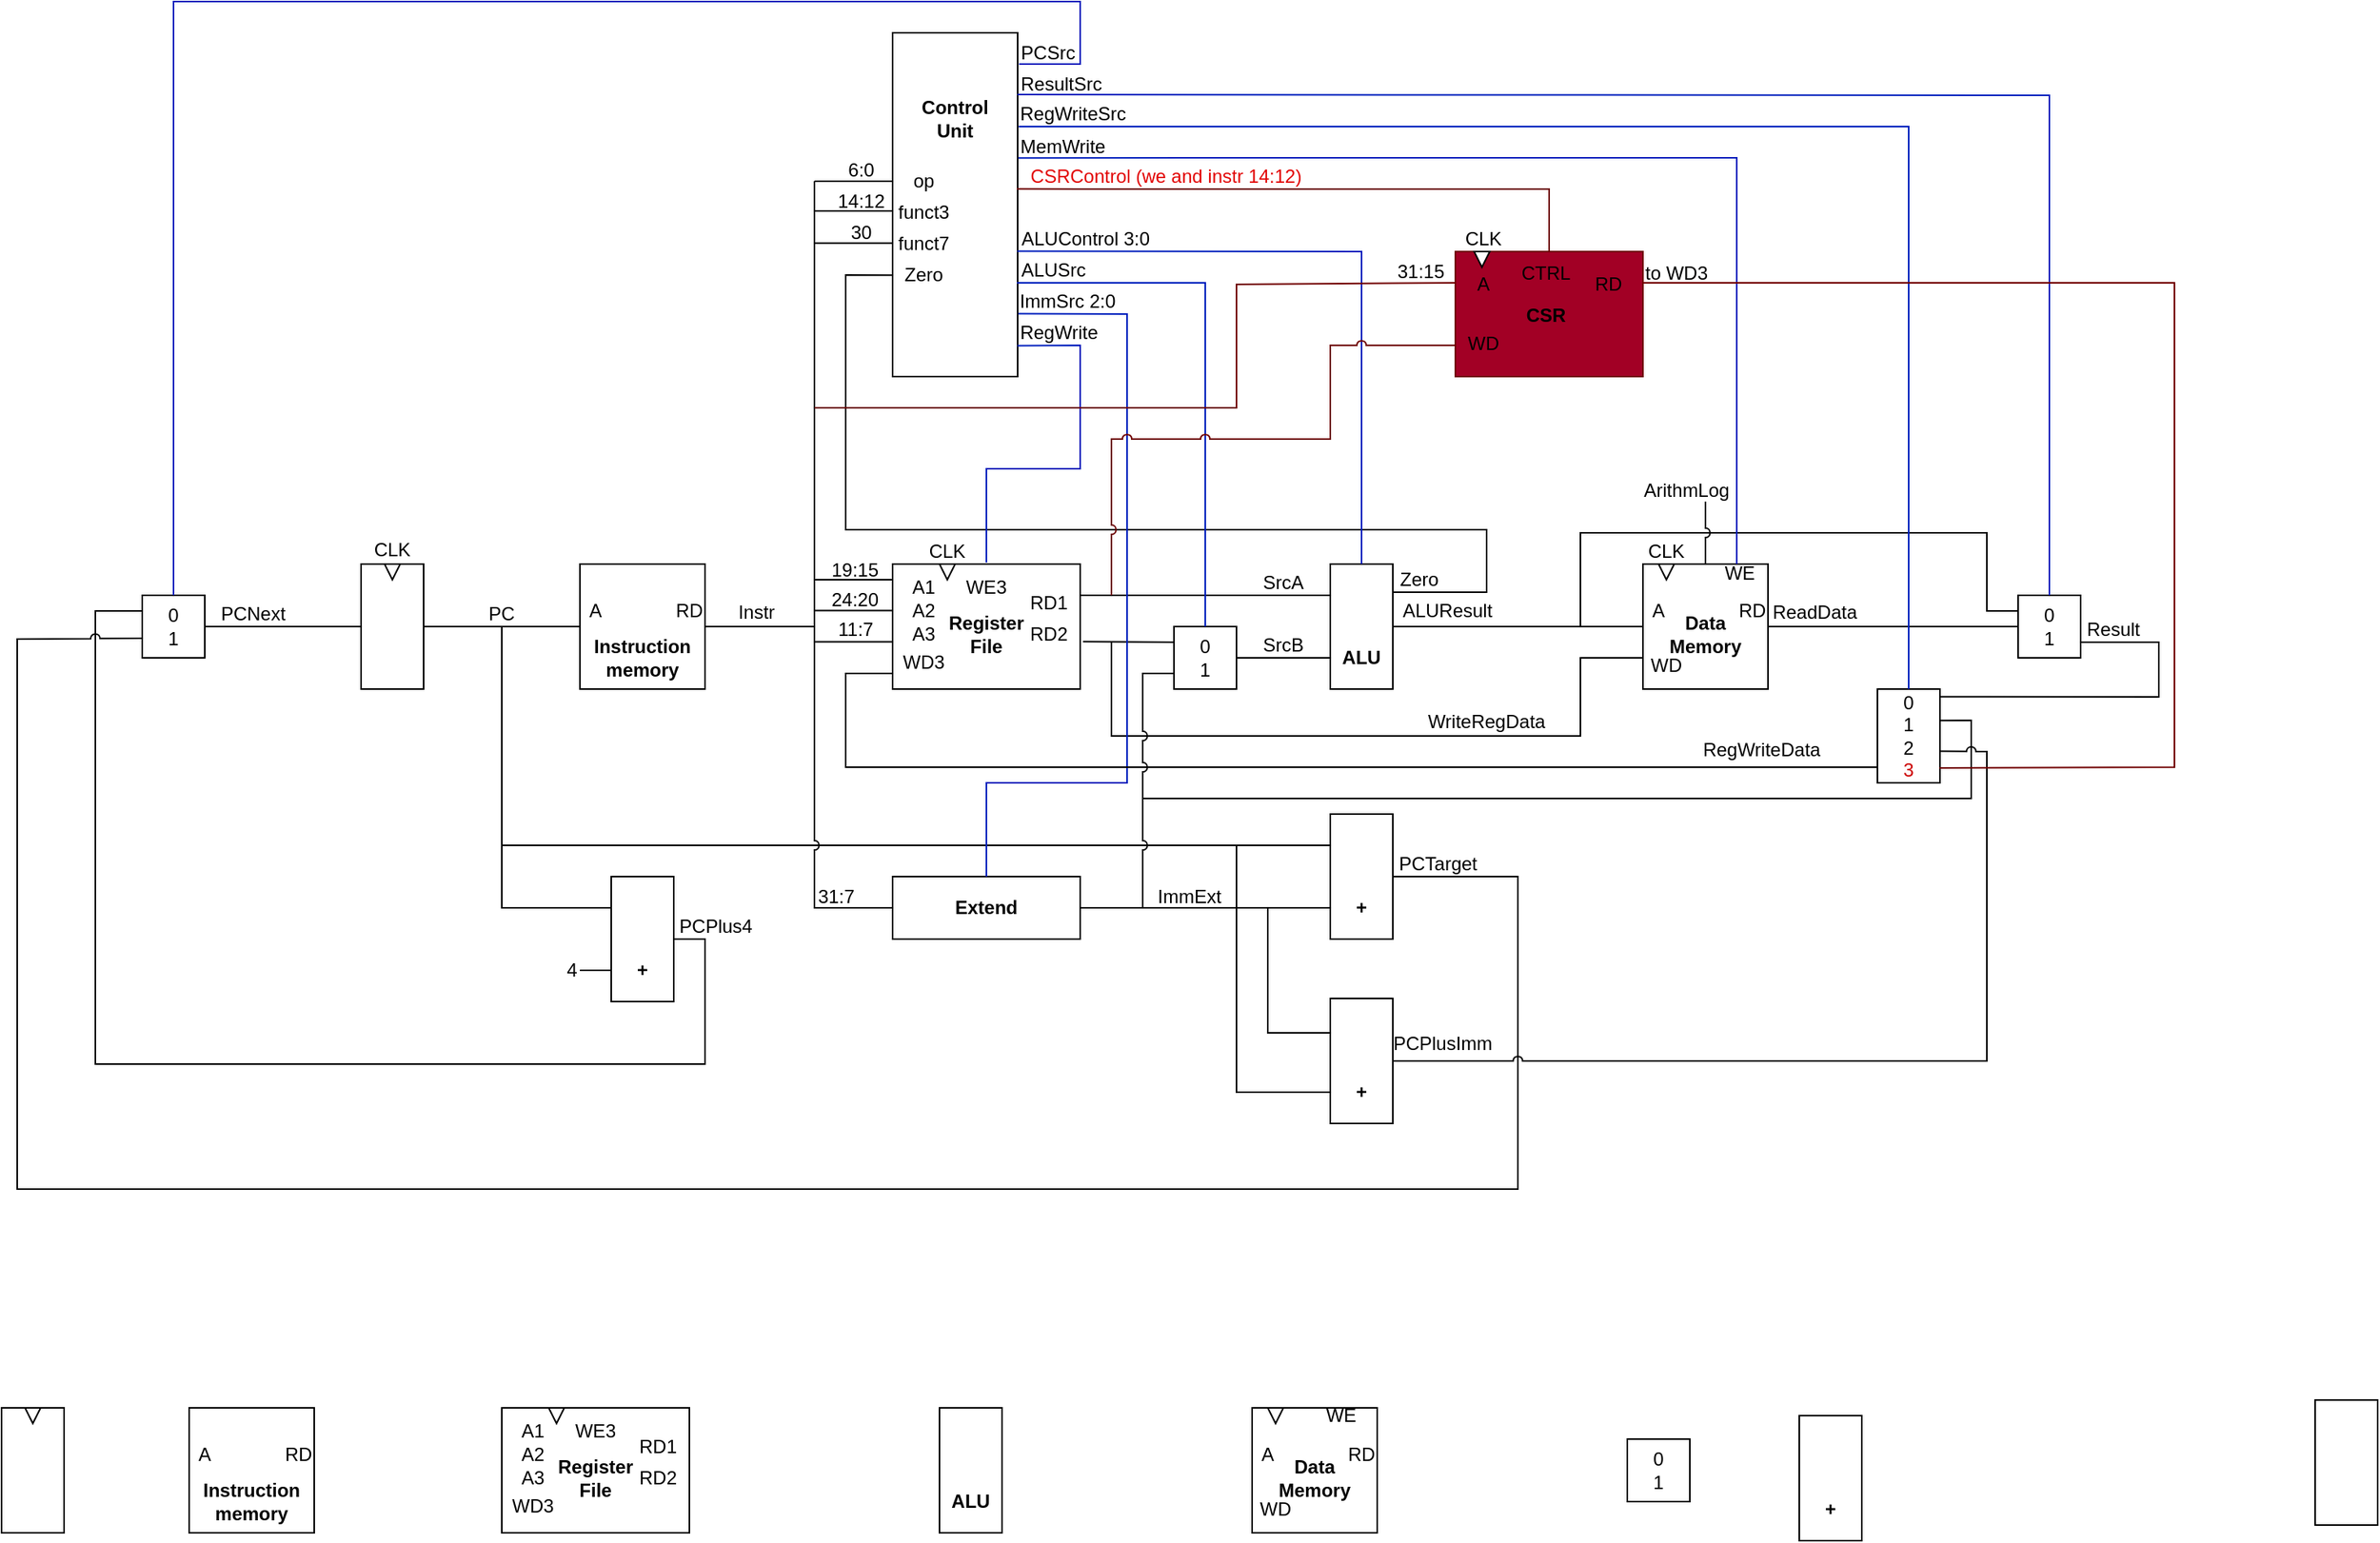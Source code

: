 <mxfile version="24.7.8">
  <diagram name="Seite-1" id="B3wQDSn_Ggxe3-jawK9m">
    <mxGraphModel dx="1738" dy="702" grid="1" gridSize="5" guides="1" tooltips="1" connect="1" arrows="1" fold="1" page="1" pageScale="1" pageWidth="827" pageHeight="1169" math="0" shadow="0">
      <root>
        <mxCell id="0" />
        <mxCell id="1" parent="0" />
        <mxCell id="v6nRL9ZyeJhq903niSc_-1" value="" style="rounded=0;whiteSpace=wrap;html=1;" parent="1" vertex="1">
          <mxGeometry x="70" y="1380" width="80" height="80" as="geometry" />
        </mxCell>
        <mxCell id="v6nRL9ZyeJhq903niSc_-2" value="&lt;b&gt;Instruction&lt;/b&gt;&lt;div&gt;&lt;b&gt;memory&lt;/b&gt;&lt;/div&gt;" style="text;html=1;align=center;verticalAlign=middle;whiteSpace=wrap;rounded=0;" parent="1" vertex="1">
          <mxGeometry x="80" y="1425" width="60" height="30" as="geometry" />
        </mxCell>
        <mxCell id="v6nRL9ZyeJhq903niSc_-3" value="A" style="text;html=1;align=center;verticalAlign=middle;whiteSpace=wrap;rounded=0;" parent="1" vertex="1">
          <mxGeometry x="50" y="1395" width="60" height="30" as="geometry" />
        </mxCell>
        <mxCell id="v6nRL9ZyeJhq903niSc_-4" value="RD" style="text;html=1;align=center;verticalAlign=middle;whiteSpace=wrap;rounded=0;" parent="1" vertex="1">
          <mxGeometry x="110" y="1395" width="60" height="30" as="geometry" />
        </mxCell>
        <mxCell id="v6nRL9ZyeJhq903niSc_-5" value="" style="rounded=0;whiteSpace=wrap;html=1;" parent="1" vertex="1">
          <mxGeometry x="270" y="1380" width="120" height="80" as="geometry" />
        </mxCell>
        <mxCell id="v6nRL9ZyeJhq903niSc_-6" value="&lt;b&gt;Register File&lt;/b&gt;" style="text;html=1;align=center;verticalAlign=middle;whiteSpace=wrap;rounded=0;" parent="1" vertex="1">
          <mxGeometry x="300" y="1410" width="60" height="30" as="geometry" />
        </mxCell>
        <mxCell id="v6nRL9ZyeJhq903niSc_-7" value="A1" style="text;html=1;align=center;verticalAlign=middle;whiteSpace=wrap;rounded=0;" parent="1" vertex="1">
          <mxGeometry x="260" y="1380" width="60" height="30" as="geometry" />
        </mxCell>
        <mxCell id="v6nRL9ZyeJhq903niSc_-8" value="A2" style="text;html=1;align=center;verticalAlign=middle;whiteSpace=wrap;rounded=0;" parent="1" vertex="1">
          <mxGeometry x="260" y="1395" width="60" height="30" as="geometry" />
        </mxCell>
        <mxCell id="v6nRL9ZyeJhq903niSc_-9" value="A3" style="text;html=1;align=center;verticalAlign=middle;whiteSpace=wrap;rounded=0;" parent="1" vertex="1">
          <mxGeometry x="260" y="1410" width="60" height="30" as="geometry" />
        </mxCell>
        <mxCell id="v6nRL9ZyeJhq903niSc_-10" value="WD3" style="text;html=1;align=center;verticalAlign=middle;whiteSpace=wrap;rounded=0;" parent="1" vertex="1">
          <mxGeometry x="260" y="1430" width="60" height="25" as="geometry" />
        </mxCell>
        <mxCell id="v6nRL9ZyeJhq903niSc_-11" value="RD1" style="text;html=1;align=center;verticalAlign=middle;whiteSpace=wrap;rounded=0;" parent="1" vertex="1">
          <mxGeometry x="340" y="1390" width="60" height="30" as="geometry" />
        </mxCell>
        <mxCell id="v6nRL9ZyeJhq903niSc_-12" value="RD2" style="text;html=1;align=center;verticalAlign=middle;whiteSpace=wrap;rounded=0;" parent="1" vertex="1">
          <mxGeometry x="340" y="1410" width="60" height="30" as="geometry" />
        </mxCell>
        <mxCell id="v6nRL9ZyeJhq903niSc_-13" value="WE3" style="text;html=1;align=center;verticalAlign=middle;whiteSpace=wrap;rounded=0;" parent="1" vertex="1">
          <mxGeometry x="300" y="1380" width="60" height="30" as="geometry" />
        </mxCell>
        <mxCell id="v6nRL9ZyeJhq903niSc_-14" value="" style="triangle;whiteSpace=wrap;html=1;rotation=90;" parent="1" vertex="1">
          <mxGeometry x="300" y="1380" width="10" height="10" as="geometry" />
        </mxCell>
        <mxCell id="v6nRL9ZyeJhq903niSc_-18" value="" style="rounded=0;whiteSpace=wrap;html=1;" parent="1" vertex="1">
          <mxGeometry x="550" y="1380" width="40" height="80" as="geometry" />
        </mxCell>
        <mxCell id="v6nRL9ZyeJhq903niSc_-19" value="&lt;b&gt;ALU&lt;/b&gt;" style="text;html=1;align=center;verticalAlign=middle;whiteSpace=wrap;rounded=0;" parent="1" vertex="1">
          <mxGeometry x="540" y="1425" width="60" height="30" as="geometry" />
        </mxCell>
        <mxCell id="v6nRL9ZyeJhq903niSc_-21" value="" style="rounded=0;whiteSpace=wrap;html=1;" parent="1" vertex="1">
          <mxGeometry x="750" y="1380" width="80" height="80" as="geometry" />
        </mxCell>
        <mxCell id="v6nRL9ZyeJhq903niSc_-22" value="&lt;b&gt;Data&lt;/b&gt;&lt;div&gt;&lt;b&gt;Memory&lt;/b&gt;&lt;/div&gt;" style="text;html=1;align=center;verticalAlign=middle;whiteSpace=wrap;rounded=0;" parent="1" vertex="1">
          <mxGeometry x="760" y="1410" width="60" height="30" as="geometry" />
        </mxCell>
        <mxCell id="v6nRL9ZyeJhq903niSc_-23" value="A" style="text;html=1;align=center;verticalAlign=middle;whiteSpace=wrap;rounded=0;" parent="1" vertex="1">
          <mxGeometry x="730" y="1395" width="60" height="30" as="geometry" />
        </mxCell>
        <mxCell id="v6nRL9ZyeJhq903niSc_-24" value="RD" style="text;html=1;align=center;verticalAlign=middle;whiteSpace=wrap;rounded=0;" parent="1" vertex="1">
          <mxGeometry x="790" y="1395" width="60" height="30" as="geometry" />
        </mxCell>
        <mxCell id="v6nRL9ZyeJhq903niSc_-25" value="WE" style="text;html=1;align=center;verticalAlign=middle;whiteSpace=wrap;rounded=0;" parent="1" vertex="1">
          <mxGeometry x="777" y="1370" width="60" height="30" as="geometry" />
        </mxCell>
        <mxCell id="v6nRL9ZyeJhq903niSc_-27" value="" style="triangle;whiteSpace=wrap;html=1;rotation=90;" parent="1" vertex="1">
          <mxGeometry x="760" y="1380" width="10" height="10" as="geometry" />
        </mxCell>
        <mxCell id="v6nRL9ZyeJhq903niSc_-28" value="WD" style="text;html=1;align=center;verticalAlign=middle;whiteSpace=wrap;rounded=0;" parent="1" vertex="1">
          <mxGeometry x="735" y="1430" width="60" height="30" as="geometry" />
        </mxCell>
        <mxCell id="v6nRL9ZyeJhq903niSc_-29" value="" style="rounded=0;whiteSpace=wrap;html=1;" parent="1" vertex="1">
          <mxGeometry x="990" y="1400" width="40" height="40" as="geometry" />
        </mxCell>
        <mxCell id="v6nRL9ZyeJhq903niSc_-30" value="0&lt;div&gt;1&lt;/div&gt;" style="text;html=1;align=center;verticalAlign=middle;whiteSpace=wrap;rounded=0;" parent="1" vertex="1">
          <mxGeometry x="980" y="1405" width="60" height="30" as="geometry" />
        </mxCell>
        <mxCell id="v6nRL9ZyeJhq903niSc_-47" value="" style="rounded=0;whiteSpace=wrap;html=1;" parent="1" vertex="1">
          <mxGeometry x="1430" y="1375" width="40" height="80" as="geometry" />
        </mxCell>
        <mxCell id="v6nRL9ZyeJhq903niSc_-49" value="" style="rounded=0;whiteSpace=wrap;html=1;" parent="1" vertex="1">
          <mxGeometry x="320" y="840" width="80" height="80" as="geometry" />
        </mxCell>
        <mxCell id="v6nRL9ZyeJhq903niSc_-50" value="&lt;b&gt;Instruction&lt;/b&gt;&lt;div&gt;&lt;b&gt;memory&lt;/b&gt;&lt;/div&gt;" style="text;html=1;align=center;verticalAlign=middle;whiteSpace=wrap;rounded=0;" parent="1" vertex="1">
          <mxGeometry x="330" y="885" width="60" height="30" as="geometry" />
        </mxCell>
        <mxCell id="v6nRL9ZyeJhq903niSc_-51" value="A" style="text;html=1;align=center;verticalAlign=middle;whiteSpace=wrap;rounded=0;" parent="1" vertex="1">
          <mxGeometry x="300" y="855" width="60" height="30" as="geometry" />
        </mxCell>
        <mxCell id="v6nRL9ZyeJhq903niSc_-52" value="RD" style="text;html=1;align=center;verticalAlign=middle;whiteSpace=wrap;rounded=0;" parent="1" vertex="1">
          <mxGeometry x="360" y="855" width="60" height="30" as="geometry" />
        </mxCell>
        <mxCell id="v6nRL9ZyeJhq903niSc_-53" value="" style="rounded=0;whiteSpace=wrap;html=1;" parent="1" vertex="1">
          <mxGeometry x="520" y="840" width="120" height="80" as="geometry" />
        </mxCell>
        <mxCell id="v6nRL9ZyeJhq903niSc_-54" value="&lt;b&gt;Register File&lt;/b&gt;" style="text;html=1;align=center;verticalAlign=middle;whiteSpace=wrap;rounded=0;" parent="1" vertex="1">
          <mxGeometry x="550" y="870" width="60" height="30" as="geometry" />
        </mxCell>
        <mxCell id="v6nRL9ZyeJhq903niSc_-55" value="A1" style="text;html=1;align=center;verticalAlign=middle;whiteSpace=wrap;rounded=0;" parent="1" vertex="1">
          <mxGeometry x="510" y="840" width="60" height="30" as="geometry" />
        </mxCell>
        <mxCell id="v6nRL9ZyeJhq903niSc_-56" value="A2" style="text;html=1;align=center;verticalAlign=middle;whiteSpace=wrap;rounded=0;" parent="1" vertex="1">
          <mxGeometry x="510" y="855" width="60" height="30" as="geometry" />
        </mxCell>
        <mxCell id="v6nRL9ZyeJhq903niSc_-57" value="A3" style="text;html=1;align=center;verticalAlign=middle;whiteSpace=wrap;rounded=0;" parent="1" vertex="1">
          <mxGeometry x="510" y="870" width="60" height="30" as="geometry" />
        </mxCell>
        <mxCell id="v6nRL9ZyeJhq903niSc_-58" value="WD3" style="text;html=1;align=center;verticalAlign=middle;whiteSpace=wrap;rounded=0;" parent="1" vertex="1">
          <mxGeometry x="510" y="890" width="60" height="25" as="geometry" />
        </mxCell>
        <mxCell id="v6nRL9ZyeJhq903niSc_-59" value="RD1" style="text;html=1;align=center;verticalAlign=middle;whiteSpace=wrap;rounded=0;" parent="1" vertex="1">
          <mxGeometry x="590" y="850" width="60" height="30" as="geometry" />
        </mxCell>
        <mxCell id="v6nRL9ZyeJhq903niSc_-60" value="RD2" style="text;html=1;align=center;verticalAlign=middle;whiteSpace=wrap;rounded=0;" parent="1" vertex="1">
          <mxGeometry x="590" y="870" width="60" height="30" as="geometry" />
        </mxCell>
        <mxCell id="v6nRL9ZyeJhq903niSc_-61" value="WE3" style="text;html=1;align=center;verticalAlign=middle;whiteSpace=wrap;rounded=0;" parent="1" vertex="1">
          <mxGeometry x="550" y="840" width="60" height="30" as="geometry" />
        </mxCell>
        <mxCell id="v6nRL9ZyeJhq903niSc_-62" value="" style="triangle;whiteSpace=wrap;html=1;rotation=90;" parent="1" vertex="1">
          <mxGeometry x="550" y="840" width="10" height="10" as="geometry" />
        </mxCell>
        <mxCell id="v6nRL9ZyeJhq903niSc_-63" value="" style="rounded=0;whiteSpace=wrap;html=1;" parent="1" vertex="1">
          <mxGeometry x="800" y="840" width="40" height="80" as="geometry" />
        </mxCell>
        <mxCell id="v6nRL9ZyeJhq903niSc_-64" value="&lt;b&gt;ALU&lt;/b&gt;" style="text;html=1;align=center;verticalAlign=middle;whiteSpace=wrap;rounded=0;" parent="1" vertex="1">
          <mxGeometry x="790" y="885" width="60" height="30" as="geometry" />
        </mxCell>
        <mxCell id="v6nRL9ZyeJhq903niSc_-65" value="" style="rounded=0;whiteSpace=wrap;html=1;" parent="1" vertex="1">
          <mxGeometry x="1000" y="840" width="80" height="80" as="geometry" />
        </mxCell>
        <mxCell id="v6nRL9ZyeJhq903niSc_-66" value="&lt;b&gt;Data&lt;/b&gt;&lt;div&gt;&lt;b&gt;Memory&lt;/b&gt;&lt;/div&gt;" style="text;html=1;align=center;verticalAlign=middle;whiteSpace=wrap;rounded=0;" parent="1" vertex="1">
          <mxGeometry x="1010" y="870" width="60" height="30" as="geometry" />
        </mxCell>
        <mxCell id="v6nRL9ZyeJhq903niSc_-67" value="A" style="text;html=1;align=center;verticalAlign=middle;whiteSpace=wrap;rounded=0;" parent="1" vertex="1">
          <mxGeometry x="980" y="855" width="60" height="30" as="geometry" />
        </mxCell>
        <mxCell id="v6nRL9ZyeJhq903niSc_-68" value="RD" style="text;html=1;align=center;verticalAlign=middle;whiteSpace=wrap;rounded=0;" parent="1" vertex="1">
          <mxGeometry x="1040" y="855" width="60" height="30" as="geometry" />
        </mxCell>
        <mxCell id="v6nRL9ZyeJhq903niSc_-69" value="WE" style="text;html=1;align=center;verticalAlign=middle;whiteSpace=wrap;rounded=0;" parent="1" vertex="1">
          <mxGeometry x="1051" y="840" width="22" height="12" as="geometry" />
        </mxCell>
        <mxCell id="v6nRL9ZyeJhq903niSc_-70" value="" style="triangle;whiteSpace=wrap;html=1;rotation=90;" parent="1" vertex="1">
          <mxGeometry x="1010" y="840" width="10" height="10" as="geometry" />
        </mxCell>
        <mxCell id="v6nRL9ZyeJhq903niSc_-71" value="WD" style="text;html=1;align=center;verticalAlign=middle;whiteSpace=wrap;rounded=0;" parent="1" vertex="1">
          <mxGeometry x="985" y="890" width="60" height="30" as="geometry" />
        </mxCell>
        <mxCell id="v6nRL9ZyeJhq903niSc_-72" value="" style="rounded=0;whiteSpace=wrap;html=1;" parent="1" vertex="1">
          <mxGeometry x="1240" y="860" width="40" height="40" as="geometry" />
        </mxCell>
        <mxCell id="v6nRL9ZyeJhq903niSc_-73" value="0&lt;div&gt;1&lt;/div&gt;" style="text;html=1;align=center;verticalAlign=middle;whiteSpace=wrap;rounded=0;" parent="1" vertex="1">
          <mxGeometry x="1230" y="865" width="60" height="30" as="geometry" />
        </mxCell>
        <mxCell id="v6nRL9ZyeJhq903niSc_-74" value="" style="rounded=0;whiteSpace=wrap;html=1;" parent="1" vertex="1">
          <mxGeometry x="800" y="1000" width="40" height="80" as="geometry" />
        </mxCell>
        <mxCell id="v6nRL9ZyeJhq903niSc_-75" value="&lt;b&gt;+&lt;/b&gt;" style="text;html=1;align=center;verticalAlign=middle;whiteSpace=wrap;rounded=0;" parent="1" vertex="1">
          <mxGeometry x="790" y="1045" width="60" height="30" as="geometry" />
        </mxCell>
        <mxCell id="v6nRL9ZyeJhq903niSc_-76" value="" style="rounded=0;whiteSpace=wrap;html=1;" parent="1" vertex="1">
          <mxGeometry x="520" y="1040" width="120" height="40" as="geometry" />
        </mxCell>
        <mxCell id="v6nRL9ZyeJhq903niSc_-77" value="&lt;b&gt;Extend&lt;/b&gt;" style="text;html=1;align=center;verticalAlign=middle;whiteSpace=wrap;rounded=0;" parent="1" vertex="1">
          <mxGeometry x="550" y="1045" width="60" height="30" as="geometry" />
        </mxCell>
        <mxCell id="v6nRL9ZyeJhq903niSc_-78" value="" style="rounded=0;whiteSpace=wrap;html=1;" parent="1" vertex="1">
          <mxGeometry x="340" y="1040" width="40" height="80" as="geometry" />
        </mxCell>
        <mxCell id="v6nRL9ZyeJhq903niSc_-79" value="&lt;b&gt;+&lt;/b&gt;" style="text;html=1;align=center;verticalAlign=middle;whiteSpace=wrap;rounded=0;" parent="1" vertex="1">
          <mxGeometry x="330" y="1085" width="60" height="30" as="geometry" />
        </mxCell>
        <mxCell id="v6nRL9ZyeJhq903niSc_-80" value="" style="rounded=0;whiteSpace=wrap;html=1;" parent="1" vertex="1">
          <mxGeometry x="1100" y="1385" width="40" height="80" as="geometry" />
        </mxCell>
        <mxCell id="v6nRL9ZyeJhq903niSc_-81" value="&lt;b&gt;+&lt;/b&gt;" style="text;html=1;align=center;verticalAlign=middle;whiteSpace=wrap;rounded=0;" parent="1" vertex="1">
          <mxGeometry x="1090" y="1430" width="60" height="30" as="geometry" />
        </mxCell>
        <mxCell id="v6nRL9ZyeJhq903niSc_-82" value="" style="rounded=0;whiteSpace=wrap;html=1;" parent="1" vertex="1">
          <mxGeometry x="40" y="860" width="40" height="40" as="geometry" />
        </mxCell>
        <mxCell id="v6nRL9ZyeJhq903niSc_-83" value="0&lt;div&gt;1&lt;/div&gt;" style="text;html=1;align=center;verticalAlign=middle;whiteSpace=wrap;rounded=0;" parent="1" vertex="1">
          <mxGeometry x="40" y="865" width="40" height="30" as="geometry" />
        </mxCell>
        <mxCell id="v6nRL9ZyeJhq903niSc_-84" value="" style="rounded=0;whiteSpace=wrap;html=1;" parent="1" vertex="1">
          <mxGeometry x="-50" y="1380" width="40" height="80" as="geometry" />
        </mxCell>
        <mxCell id="v6nRL9ZyeJhq903niSc_-86" value="" style="triangle;whiteSpace=wrap;html=1;rotation=90;" parent="1" vertex="1">
          <mxGeometry x="-35" y="1380" width="10" height="10" as="geometry" />
        </mxCell>
        <mxCell id="v6nRL9ZyeJhq903niSc_-94" value="" style="rounded=0;whiteSpace=wrap;html=1;" parent="1" vertex="1">
          <mxGeometry x="180" y="840" width="40" height="80" as="geometry" />
        </mxCell>
        <mxCell id="v6nRL9ZyeJhq903niSc_-95" value="" style="triangle;whiteSpace=wrap;html=1;rotation=90;" parent="1" vertex="1">
          <mxGeometry x="195" y="840" width="10" height="10" as="geometry" />
        </mxCell>
        <mxCell id="v6nRL9ZyeJhq903niSc_-97" value="" style="rounded=0;whiteSpace=wrap;html=1;" parent="1" vertex="1">
          <mxGeometry x="700" y="880" width="40" height="40" as="geometry" />
        </mxCell>
        <mxCell id="v6nRL9ZyeJhq903niSc_-98" value="0&lt;div&gt;1&lt;/div&gt;" style="text;html=1;align=center;verticalAlign=middle;whiteSpace=wrap;rounded=0;" parent="1" vertex="1">
          <mxGeometry x="690" y="885" width="60" height="30" as="geometry" />
        </mxCell>
        <mxCell id="v6nRL9ZyeJhq903niSc_-100" value="" style="endArrow=none;html=1;rounded=0;entryX=0;entryY=0.5;entryDx=0;entryDy=0;exitX=1;exitY=0.5;exitDx=0;exitDy=0;" parent="1" source="v6nRL9ZyeJhq903niSc_-83" target="v6nRL9ZyeJhq903niSc_-94" edge="1">
          <mxGeometry width="50" height="50" relative="1" as="geometry">
            <mxPoint x="80" y="880" as="sourcePoint" />
            <mxPoint x="180" y="879" as="targetPoint" />
          </mxGeometry>
        </mxCell>
        <mxCell id="v6nRL9ZyeJhq903niSc_-101" value="" style="endArrow=none;html=1;rounded=0;exitX=1;exitY=0.5;exitDx=0;exitDy=0;entryX=0;entryY=0.5;entryDx=0;entryDy=0;" parent="1" source="v6nRL9ZyeJhq903niSc_-94" target="v6nRL9ZyeJhq903niSc_-49" edge="1">
          <mxGeometry width="50" height="50" relative="1" as="geometry">
            <mxPoint x="160" y="960" as="sourcePoint" />
            <mxPoint x="210" y="910" as="targetPoint" />
          </mxGeometry>
        </mxCell>
        <mxCell id="v6nRL9ZyeJhq903niSc_-102" value="" style="endArrow=none;html=1;rounded=0;exitX=0;exitY=0.25;exitDx=0;exitDy=0;" parent="1" source="v6nRL9ZyeJhq903niSc_-78" edge="1">
          <mxGeometry width="50" height="50" relative="1" as="geometry">
            <mxPoint x="270" y="1040" as="sourcePoint" />
            <mxPoint x="270" y="880" as="targetPoint" />
            <Array as="points">
              <mxPoint x="270" y="1060" />
            </Array>
          </mxGeometry>
        </mxCell>
        <mxCell id="v6nRL9ZyeJhq903niSc_-103" value="" style="endArrow=none;html=1;rounded=0;exitX=0;exitY=0.75;exitDx=0;exitDy=0;" parent="1" source="v6nRL9ZyeJhq903niSc_-78" edge="1">
          <mxGeometry width="50" height="50" relative="1" as="geometry">
            <mxPoint x="170" y="980" as="sourcePoint" />
            <mxPoint x="320" y="1100" as="targetPoint" />
          </mxGeometry>
        </mxCell>
        <mxCell id="v6nRL9ZyeJhq903niSc_-104" value="" style="endArrow=none;html=1;rounded=0;exitX=1;exitY=0.5;exitDx=0;exitDy=0;entryX=0;entryY=0.25;entryDx=0;entryDy=0;" parent="1" source="v6nRL9ZyeJhq903niSc_-78" target="v6nRL9ZyeJhq903niSc_-82" edge="1">
          <mxGeometry width="50" height="50" relative="1" as="geometry">
            <mxPoint x="170" y="940" as="sourcePoint" />
            <mxPoint x="10" y="880" as="targetPoint" />
            <Array as="points">
              <mxPoint x="400" y="1080" />
              <mxPoint x="400" y="1160" />
              <mxPoint x="10" y="1160" />
              <mxPoint x="10" y="870" />
            </Array>
          </mxGeometry>
        </mxCell>
        <mxCell id="v6nRL9ZyeJhq903niSc_-105" value="PCPlus4" style="text;html=1;align=center;verticalAlign=middle;whiteSpace=wrap;rounded=0;" parent="1" vertex="1">
          <mxGeometry x="377" y="1057" width="60" height="30" as="geometry" />
        </mxCell>
        <mxCell id="v6nRL9ZyeJhq903niSc_-106" value="CLK" style="text;html=1;align=center;verticalAlign=middle;whiteSpace=wrap;rounded=0;" parent="1" vertex="1">
          <mxGeometry x="170" y="816" width="60" height="30" as="geometry" />
        </mxCell>
        <mxCell id="v6nRL9ZyeJhq903niSc_-107" value="PC" style="text;html=1;align=center;verticalAlign=middle;whiteSpace=wrap;rounded=0;" parent="1" vertex="1">
          <mxGeometry x="240" y="857" width="60" height="30" as="geometry" />
        </mxCell>
        <mxCell id="v6nRL9ZyeJhq903niSc_-108" value="" style="endArrow=none;html=1;rounded=0;" parent="1" edge="1">
          <mxGeometry width="50" height="50" relative="1" as="geometry">
            <mxPoint x="400" y="880" as="sourcePoint" />
            <mxPoint x="470" y="880" as="targetPoint" />
          </mxGeometry>
        </mxCell>
        <mxCell id="v6nRL9ZyeJhq903niSc_-109" value="Instr" style="text;html=1;align=center;verticalAlign=middle;whiteSpace=wrap;rounded=0;" parent="1" vertex="1">
          <mxGeometry x="403" y="856" width="60" height="30" as="geometry" />
        </mxCell>
        <mxCell id="v6nRL9ZyeJhq903niSc_-110" value="" style="endArrow=none;html=1;rounded=0;entryX=0;entryY=0.25;entryDx=0;entryDy=0;" parent="1" target="v6nRL9ZyeJhq903niSc_-74" edge="1">
          <mxGeometry width="50" height="50" relative="1" as="geometry">
            <mxPoint x="270" y="1020" as="sourcePoint" />
            <mxPoint x="440" y="1150" as="targetPoint" />
          </mxGeometry>
        </mxCell>
        <mxCell id="v6nRL9ZyeJhq903niSc_-111" value="4" style="text;html=1;align=center;verticalAlign=middle;whiteSpace=wrap;rounded=0;" parent="1" vertex="1">
          <mxGeometry x="285" y="1085" width="60" height="30" as="geometry" />
        </mxCell>
        <mxCell id="v6nRL9ZyeJhq903niSc_-114" value="" style="endArrow=none;html=1;rounded=0;exitX=1;exitY=0.5;exitDx=0;exitDy=0;entryX=0;entryY=0.75;entryDx=0;entryDy=0;jumpStyle=arc;" parent="1" source="v6nRL9ZyeJhq903niSc_-74" target="v6nRL9ZyeJhq903niSc_-83" edge="1">
          <mxGeometry width="50" height="50" relative="1" as="geometry">
            <mxPoint x="910" y="1020" as="sourcePoint" />
            <mxPoint x="-40" y="880" as="targetPoint" />
            <Array as="points">
              <mxPoint x="920" y="1040" />
              <mxPoint x="920" y="1240" />
              <mxPoint x="-40" y="1240" />
              <mxPoint x="-40" y="888" />
            </Array>
          </mxGeometry>
        </mxCell>
        <mxCell id="v6nRL9ZyeJhq903niSc_-115" value="" style="endArrow=none;html=1;rounded=0;entryX=0;entryY=0.75;entryDx=0;entryDy=0;exitX=1;exitY=0.5;exitDx=0;exitDy=0;" parent="1" source="v6nRL9ZyeJhq903niSc_-76" target="v6nRL9ZyeJhq903niSc_-74" edge="1">
          <mxGeometry width="50" height="50" relative="1" as="geometry">
            <mxPoint x="680" y="1190" as="sourcePoint" />
            <mxPoint x="730" y="1140" as="targetPoint" />
          </mxGeometry>
        </mxCell>
        <mxCell id="v6nRL9ZyeJhq903niSc_-116" value="PCNext" style="text;html=1;align=center;verticalAlign=middle;whiteSpace=wrap;rounded=0;" parent="1" vertex="1">
          <mxGeometry x="81" y="857" width="60" height="30" as="geometry" />
        </mxCell>
        <mxCell id="v6nRL9ZyeJhq903niSc_-117" value="PCTarget" style="text;html=1;align=center;verticalAlign=middle;whiteSpace=wrap;rounded=0;" parent="1" vertex="1">
          <mxGeometry x="839" y="1017" width="60" height="30" as="geometry" />
        </mxCell>
        <mxCell id="C3Nfjxdee0-gI_8D5c7Y-2" value="Result" style="text;html=1;align=center;verticalAlign=middle;whiteSpace=wrap;rounded=0;" parent="1" vertex="1">
          <mxGeometry x="1271" y="867" width="60" height="30" as="geometry" />
        </mxCell>
        <mxCell id="C3Nfjxdee0-gI_8D5c7Y-3" value="" style="endArrow=none;html=1;rounded=0;entryX=0;entryY=0.5;entryDx=0;entryDy=0;exitX=1;exitY=0.5;exitDx=0;exitDy=0;" parent="1" source="v6nRL9ZyeJhq903niSc_-65" target="v6nRL9ZyeJhq903niSc_-72" edge="1">
          <mxGeometry width="50" height="50" relative="1" as="geometry">
            <mxPoint x="1080" y="880" as="sourcePoint" />
            <mxPoint x="1180" y="940" as="targetPoint" />
          </mxGeometry>
        </mxCell>
        <mxCell id="C3Nfjxdee0-gI_8D5c7Y-4" value="" style="endArrow=none;html=1;rounded=0;entryX=0;entryY=0.5;entryDx=0;entryDy=0;exitX=1;exitY=0.5;exitDx=0;exitDy=0;" parent="1" source="v6nRL9ZyeJhq903niSc_-63" target="v6nRL9ZyeJhq903niSc_-65" edge="1">
          <mxGeometry width="50" height="50" relative="1" as="geometry">
            <mxPoint x="1080" y="990" as="sourcePoint" />
            <mxPoint x="1130" y="940" as="targetPoint" />
          </mxGeometry>
        </mxCell>
        <mxCell id="C3Nfjxdee0-gI_8D5c7Y-5" value="" style="endArrow=none;html=1;rounded=0;entryX=0;entryY=0.25;entryDx=0;entryDy=0;" parent="1" target="v6nRL9ZyeJhq903niSc_-72" edge="1">
          <mxGeometry width="50" height="50" relative="1" as="geometry">
            <mxPoint x="960" y="880" as="sourcePoint" />
            <mxPoint x="1200" y="860" as="targetPoint" />
            <Array as="points">
              <mxPoint x="960" y="820" />
              <mxPoint x="1220" y="820" />
              <mxPoint x="1220" y="870" />
            </Array>
          </mxGeometry>
        </mxCell>
        <mxCell id="C3Nfjxdee0-gI_8D5c7Y-6" value="ALUResult" style="text;html=1;align=center;verticalAlign=middle;whiteSpace=wrap;rounded=0;" parent="1" vertex="1">
          <mxGeometry x="845" y="855" width="60" height="30" as="geometry" />
        </mxCell>
        <mxCell id="C3Nfjxdee0-gI_8D5c7Y-7" value="ReadData" style="text;html=1;align=center;verticalAlign=middle;whiteSpace=wrap;rounded=0;" parent="1" vertex="1">
          <mxGeometry x="1080" y="856" width="60" height="30" as="geometry" />
        </mxCell>
        <mxCell id="C3Nfjxdee0-gI_8D5c7Y-8" value="" style="endArrow=none;html=1;rounded=0;entryX=0;entryY=0.25;entryDx=0;entryDy=0;exitX=1;exitY=0.25;exitDx=0;exitDy=0;" parent="1" source="v6nRL9ZyeJhq903niSc_-53" target="v6nRL9ZyeJhq903niSc_-63" edge="1">
          <mxGeometry width="50" height="50" relative="1" as="geometry">
            <mxPoint x="980" y="1040" as="sourcePoint" />
            <mxPoint x="1030" y="990" as="targetPoint" />
          </mxGeometry>
        </mxCell>
        <mxCell id="C3Nfjxdee0-gI_8D5c7Y-9" value="SrcA" style="text;html=1;align=center;verticalAlign=middle;whiteSpace=wrap;rounded=0;" parent="1" vertex="1">
          <mxGeometry x="740" y="837" width="60" height="30" as="geometry" />
        </mxCell>
        <mxCell id="C3Nfjxdee0-gI_8D5c7Y-12" value="" style="endArrow=none;html=1;rounded=0;entryX=0;entryY=0.75;entryDx=0;entryDy=0;exitX=1;exitY=0.5;exitDx=0;exitDy=0;" parent="1" source="v6nRL9ZyeJhq903niSc_-97" target="v6nRL9ZyeJhq903niSc_-63" edge="1">
          <mxGeometry width="50" height="50" relative="1" as="geometry">
            <mxPoint x="730" y="950" as="sourcePoint" />
            <mxPoint x="1030" y="990" as="targetPoint" />
          </mxGeometry>
        </mxCell>
        <mxCell id="C3Nfjxdee0-gI_8D5c7Y-13" value="SrcB" style="text;html=1;align=center;verticalAlign=middle;whiteSpace=wrap;rounded=0;" parent="1" vertex="1">
          <mxGeometry x="740" y="877" width="60" height="30" as="geometry" />
        </mxCell>
        <mxCell id="C3Nfjxdee0-gI_8D5c7Y-14" value="" style="endArrow=none;html=1;rounded=0;exitX=1.015;exitY=0.62;exitDx=0;exitDy=0;exitPerimeter=0;entryX=0;entryY=0.25;entryDx=0;entryDy=0;" parent="1" source="v6nRL9ZyeJhq903niSc_-53" target="v6nRL9ZyeJhq903niSc_-97" edge="1">
          <mxGeometry width="50" height="50" relative="1" as="geometry">
            <mxPoint x="820" y="1010" as="sourcePoint" />
            <mxPoint x="680" y="930" as="targetPoint" />
          </mxGeometry>
        </mxCell>
        <mxCell id="C3Nfjxdee0-gI_8D5c7Y-16" value="ImmExt" style="text;html=1;align=center;verticalAlign=middle;whiteSpace=wrap;rounded=0;" parent="1" vertex="1">
          <mxGeometry x="680" y="1038" width="60" height="30" as="geometry" />
        </mxCell>
        <mxCell id="C3Nfjxdee0-gI_8D5c7Y-20" value="" style="endArrow=none;html=1;rounded=0;exitX=0;exitY=0.75;exitDx=0;exitDy=0;" parent="1" source="v6nRL9ZyeJhq903niSc_-65" edge="1">
          <mxGeometry width="50" height="50" relative="1" as="geometry">
            <mxPoint x="960" y="910" as="sourcePoint" />
            <mxPoint x="660" y="890" as="targetPoint" />
            <Array as="points">
              <mxPoint x="960" y="900" />
              <mxPoint x="960" y="950" />
              <mxPoint x="660" y="950" />
            </Array>
          </mxGeometry>
        </mxCell>
        <mxCell id="C3Nfjxdee0-gI_8D5c7Y-21" value="" style="endArrow=none;html=1;rounded=0;entryX=1;entryY=0.25;entryDx=0;entryDy=0;exitX=-0.004;exitY=0.873;exitDx=0;exitDy=0;exitPerimeter=0;" parent="1" edge="1">
          <mxGeometry width="50" height="50" relative="1" as="geometry">
            <mxPoint x="519.68" y="655.14" as="sourcePoint" />
            <mxPoint x="840" y="858" as="targetPoint" />
            <Array as="points">
              <mxPoint x="490" y="655" />
              <mxPoint x="490" y="818" />
              <mxPoint x="900" y="818" />
              <mxPoint x="900" y="858" />
            </Array>
          </mxGeometry>
        </mxCell>
        <mxCell id="C3Nfjxdee0-gI_8D5c7Y-22" value="Zero" style="text;html=1;align=center;verticalAlign=middle;whiteSpace=wrap;rounded=0;" parent="1" vertex="1">
          <mxGeometry x="827" y="835" width="60" height="30" as="geometry" />
        </mxCell>
        <mxCell id="C3Nfjxdee0-gI_8D5c7Y-26" value="" style="endArrow=none;html=1;rounded=0;exitX=0;exitY=0.5;exitDx=0;exitDy=0;jumpStyle=arc;" parent="1" source="v6nRL9ZyeJhq903niSc_-76" edge="1">
          <mxGeometry width="50" height="50" relative="1" as="geometry">
            <mxPoint x="470" y="910" as="sourcePoint" />
            <mxPoint x="470" y="595" as="targetPoint" />
            <Array as="points">
              <mxPoint x="470" y="1060" />
            </Array>
          </mxGeometry>
        </mxCell>
        <mxCell id="C3Nfjxdee0-gI_8D5c7Y-27" value="19:15" style="text;html=1;align=center;verticalAlign=middle;whiteSpace=wrap;rounded=0;" parent="1" vertex="1">
          <mxGeometry x="478" y="840" width="36" height="8" as="geometry" />
        </mxCell>
        <mxCell id="C3Nfjxdee0-gI_8D5c7Y-29" value="24:20" style="text;html=1;align=center;verticalAlign=middle;whiteSpace=wrap;rounded=0;" parent="1" vertex="1">
          <mxGeometry x="483" y="859" width="26" height="8" as="geometry" />
        </mxCell>
        <mxCell id="C3Nfjxdee0-gI_8D5c7Y-30" value="11:7" style="text;html=1;align=center;verticalAlign=middle;whiteSpace=wrap;rounded=0;" parent="1" vertex="1">
          <mxGeometry x="484" y="876" width="25" height="12" as="geometry" />
        </mxCell>
        <mxCell id="C3Nfjxdee0-gI_8D5c7Y-31" value="31:7" style="text;html=1;align=center;verticalAlign=middle;whiteSpace=wrap;rounded=0;" parent="1" vertex="1">
          <mxGeometry x="454" y="1038" width="60" height="30" as="geometry" />
        </mxCell>
        <mxCell id="C3Nfjxdee0-gI_8D5c7Y-32" value="CLK" style="text;html=1;align=center;verticalAlign=middle;whiteSpace=wrap;rounded=0;" parent="1" vertex="1">
          <mxGeometry x="1003" y="825" width="24" height="13" as="geometry" />
        </mxCell>
        <mxCell id="C3Nfjxdee0-gI_8D5c7Y-33" value="CLK" style="text;html=1;align=center;verticalAlign=middle;whiteSpace=wrap;rounded=0;" parent="1" vertex="1">
          <mxGeometry x="525" y="817" width="60" height="30" as="geometry" />
        </mxCell>
        <mxCell id="C3Nfjxdee0-gI_8D5c7Y-34" value="" style="rounded=0;whiteSpace=wrap;html=1;" parent="1" vertex="1">
          <mxGeometry x="520" y="500" width="80" height="220" as="geometry" />
        </mxCell>
        <mxCell id="C3Nfjxdee0-gI_8D5c7Y-35" value="&lt;b&gt;Control&lt;/b&gt;&lt;div&gt;&lt;b&gt;Unit&lt;/b&gt;&lt;/div&gt;" style="text;html=1;align=center;verticalAlign=middle;whiteSpace=wrap;rounded=0;" parent="1" vertex="1">
          <mxGeometry x="530" y="540" width="60" height="30" as="geometry" />
        </mxCell>
        <mxCell id="C3Nfjxdee0-gI_8D5c7Y-36" value="op" style="text;html=1;align=center;verticalAlign=middle;whiteSpace=wrap;rounded=0;" parent="1" vertex="1">
          <mxGeometry x="510" y="580" width="60" height="30" as="geometry" />
        </mxCell>
        <mxCell id="C3Nfjxdee0-gI_8D5c7Y-37" value="funct3" style="text;html=1;align=center;verticalAlign=middle;whiteSpace=wrap;rounded=0;" parent="1" vertex="1">
          <mxGeometry x="510" y="600" width="60" height="30" as="geometry" />
        </mxCell>
        <mxCell id="C3Nfjxdee0-gI_8D5c7Y-38" value="funct7" style="text;html=1;align=center;verticalAlign=middle;whiteSpace=wrap;rounded=0;" parent="1" vertex="1">
          <mxGeometry x="510" y="620" width="60" height="30" as="geometry" />
        </mxCell>
        <mxCell id="C3Nfjxdee0-gI_8D5c7Y-39" value="Zero" style="text;html=1;align=center;verticalAlign=middle;whiteSpace=wrap;rounded=0;" parent="1" vertex="1">
          <mxGeometry x="510" y="640" width="60" height="30" as="geometry" />
        </mxCell>
        <mxCell id="C3Nfjxdee0-gI_8D5c7Y-40" value="" style="endArrow=none;html=1;rounded=0;entryX=0;entryY=0.5;entryDx=0;entryDy=0;" parent="1" edge="1">
          <mxGeometry width="50" height="50" relative="1" as="geometry">
            <mxPoint x="470" y="595" as="sourcePoint" />
            <mxPoint x="520" y="595" as="targetPoint" />
          </mxGeometry>
        </mxCell>
        <mxCell id="C3Nfjxdee0-gI_8D5c7Y-41" value="" style="endArrow=none;html=1;rounded=0;entryX=0.167;entryY=0.167;entryDx=0;entryDy=0;entryPerimeter=0;" parent="1" edge="1">
          <mxGeometry width="50" height="50" relative="1" as="geometry">
            <mxPoint x="470" y="614" as="sourcePoint" />
            <mxPoint x="520.02" y="614.01" as="targetPoint" />
          </mxGeometry>
        </mxCell>
        <mxCell id="C3Nfjxdee0-gI_8D5c7Y-43" value="" style="endArrow=none;html=1;rounded=0;entryX=0.001;entryY=0.598;entryDx=0;entryDy=0;entryPerimeter=0;" parent="1" edge="1">
          <mxGeometry width="50" height="50" relative="1" as="geometry">
            <mxPoint x="470" y="634.57" as="sourcePoint" />
            <mxPoint x="520" y="634.57" as="targetPoint" />
          </mxGeometry>
        </mxCell>
        <mxCell id="C3Nfjxdee0-gI_8D5c7Y-44" value="6:0" style="text;html=1;align=center;verticalAlign=middle;whiteSpace=wrap;rounded=0;" parent="1" vertex="1">
          <mxGeometry x="489" y="583" width="22" height="10" as="geometry" />
        </mxCell>
        <mxCell id="C3Nfjxdee0-gI_8D5c7Y-45" value="14:12" style="text;html=1;align=center;verticalAlign=middle;whiteSpace=wrap;rounded=0;" parent="1" vertex="1">
          <mxGeometry x="490" y="606" width="20" height="4" as="geometry" />
        </mxCell>
        <mxCell id="C3Nfjxdee0-gI_8D5c7Y-48" value="30" style="text;html=1;align=center;verticalAlign=middle;whiteSpace=wrap;rounded=0;" parent="1" vertex="1">
          <mxGeometry x="470" y="613" width="60" height="30" as="geometry" />
        </mxCell>
        <mxCell id="C3Nfjxdee0-gI_8D5c7Y-50" value="" style="endArrow=none;html=1;rounded=0;exitX=0.5;exitY=0;exitDx=0;exitDy=0;entryX=1.011;entryY=0.091;entryDx=0;entryDy=0;entryPerimeter=0;fillColor=#0050ef;strokeColor=#001DBC;" parent="1" source="v6nRL9ZyeJhq903niSc_-82" target="C3Nfjxdee0-gI_8D5c7Y-34" edge="1">
          <mxGeometry width="50" height="50" relative="1" as="geometry">
            <mxPoint x="60" y="480" as="sourcePoint" />
            <mxPoint x="600" y="523" as="targetPoint" />
            <Array as="points">
              <mxPoint x="60" y="480" />
              <mxPoint x="640" y="480" />
              <mxPoint x="640" y="520" />
            </Array>
          </mxGeometry>
        </mxCell>
        <mxCell id="C3Nfjxdee0-gI_8D5c7Y-51" value="" style="endArrow=none;html=1;rounded=0;exitX=-0.019;exitY=0.118;exitDx=0;exitDy=0;entryX=0.5;entryY=0;entryDx=0;entryDy=0;exitPerimeter=0;fillColor=#0050ef;strokeColor=#001DBC;" parent="1" target="v6nRL9ZyeJhq903niSc_-72" edge="1">
          <mxGeometry width="50" height="50" relative="1" as="geometry">
            <mxPoint x="599.86" y="539.54" as="sourcePoint" />
            <mxPoint x="1280" y="810" as="targetPoint" />
            <Array as="points">
              <mxPoint x="1260" y="540" />
            </Array>
          </mxGeometry>
        </mxCell>
        <mxCell id="C3Nfjxdee0-gI_8D5c7Y-52" value="" style="endArrow=none;html=1;rounded=0;entryX=0.75;entryY=0;entryDx=0;entryDy=0;exitX=1.005;exitY=0.364;exitDx=0;exitDy=0;exitPerimeter=0;fillColor=#0050ef;strokeColor=#001DBC;" parent="1" source="C3Nfjxdee0-gI_8D5c7Y-34" target="v6nRL9ZyeJhq903niSc_-65" edge="1">
          <mxGeometry width="50" height="50" relative="1" as="geometry">
            <mxPoint x="770" y="730" as="sourcePoint" />
            <mxPoint x="1060" y="810.385" as="targetPoint" />
            <Array as="points">
              <mxPoint x="1060" y="580" />
            </Array>
          </mxGeometry>
        </mxCell>
        <mxCell id="C3Nfjxdee0-gI_8D5c7Y-53" value="" style="endArrow=none;html=1;rounded=0;entryX=0.997;entryY=0.635;entryDx=0;entryDy=0;exitX=0.5;exitY=0;exitDx=0;exitDy=0;entryPerimeter=0;fillColor=#0050ef;strokeColor=#001DBC;" parent="1" source="v6nRL9ZyeJhq903niSc_-63" target="C3Nfjxdee0-gI_8D5c7Y-34" edge="1">
          <mxGeometry width="50" height="50" relative="1" as="geometry">
            <mxPoint x="810" y="600" as="sourcePoint" />
            <mxPoint x="890" y="790" as="targetPoint" />
            <Array as="points">
              <mxPoint x="820" y="640" />
            </Array>
          </mxGeometry>
        </mxCell>
        <mxCell id="C3Nfjxdee0-gI_8D5c7Y-55" value="" style="endArrow=none;html=1;rounded=0;entryX=0.995;entryY=0.727;entryDx=0;entryDy=0;exitX=0.5;exitY=0;exitDx=0;exitDy=0;entryPerimeter=0;fillColor=#0050ef;strokeColor=#001DBC;" parent="1" source="v6nRL9ZyeJhq903niSc_-97" target="C3Nfjxdee0-gI_8D5c7Y-34" edge="1">
          <mxGeometry width="50" height="50" relative="1" as="geometry">
            <mxPoint x="730" y="750" as="sourcePoint" />
            <mxPoint x="910" y="730" as="targetPoint" />
            <Array as="points">
              <mxPoint x="720" y="660" />
            </Array>
          </mxGeometry>
        </mxCell>
        <mxCell id="C3Nfjxdee0-gI_8D5c7Y-56" value="" style="endArrow=none;html=1;rounded=0;entryX=1.005;entryY=0.817;entryDx=0;entryDy=0;exitX=0.5;exitY=0;exitDx=0;exitDy=0;entryPerimeter=0;fillColor=#0050ef;strokeColor=#001DBC;" parent="1" source="v6nRL9ZyeJhq903niSc_-76" target="C3Nfjxdee0-gI_8D5c7Y-34" edge="1">
          <mxGeometry width="50" height="50" relative="1" as="geometry">
            <mxPoint x="580" y="980" as="sourcePoint" />
            <mxPoint x="599.88" y="659.68" as="targetPoint" />
            <Array as="points">
              <mxPoint x="580" y="980" />
              <mxPoint x="670" y="980" />
              <mxPoint x="670" y="680" />
            </Array>
          </mxGeometry>
        </mxCell>
        <mxCell id="C3Nfjxdee0-gI_8D5c7Y-57" value="" style="endArrow=none;html=1;rounded=0;exitX=0.5;exitY=0;exitDx=0;exitDy=0;entryX=0.998;entryY=0.91;entryDx=0;entryDy=0;entryPerimeter=0;fillColor=#0050ef;strokeColor=#001DBC;" parent="1" target="C3Nfjxdee0-gI_8D5c7Y-34" edge="1">
          <mxGeometry width="50" height="50" relative="1" as="geometry">
            <mxPoint x="580" y="839" as="sourcePoint" />
            <mxPoint x="599.66" y="658.57" as="targetPoint" />
            <Array as="points">
              <mxPoint x="580" y="779" />
              <mxPoint x="640" y="779" />
              <mxPoint x="640" y="700" />
            </Array>
          </mxGeometry>
        </mxCell>
        <mxCell id="C3Nfjxdee0-gI_8D5c7Y-58" value="PCSrc" style="text;html=1;align=center;verticalAlign=middle;whiteSpace=wrap;rounded=0;" parent="1" vertex="1">
          <mxGeometry x="602" y="507" width="35" height="12" as="geometry" />
        </mxCell>
        <mxCell id="C3Nfjxdee0-gI_8D5c7Y-61" value="MemWrite" style="text;html=1;align=center;verticalAlign=middle;whiteSpace=wrap;rounded=0;" parent="1" vertex="1">
          <mxGeometry x="603" y="569" width="52" height="8" as="geometry" />
        </mxCell>
        <mxCell id="C3Nfjxdee0-gI_8D5c7Y-64" value="ALUControl 3&lt;span style=&quot;background-color: initial;&quot;&gt;:0&lt;/span&gt;" style="text;html=1;align=center;verticalAlign=middle;whiteSpace=wrap;rounded=0;" parent="1" vertex="1">
          <mxGeometry x="600" y="626" width="87" height="12" as="geometry" />
        </mxCell>
        <mxCell id="C3Nfjxdee0-gI_8D5c7Y-65" value="ALUSrc" style="text;html=1;align=center;verticalAlign=middle;whiteSpace=wrap;rounded=0;" parent="1" vertex="1">
          <mxGeometry x="602" y="645" width="42" height="13" as="geometry" />
        </mxCell>
        <mxCell id="C3Nfjxdee0-gI_8D5c7Y-66" value="ImmSrc 2:0" style="text;html=1;align=center;verticalAlign=middle;whiteSpace=wrap;rounded=0;" parent="1" vertex="1">
          <mxGeometry x="597" y="663" width="70" height="17" as="geometry" />
        </mxCell>
        <mxCell id="C3Nfjxdee0-gI_8D5c7Y-68" value="RegWrite" style="text;html=1;align=center;verticalAlign=middle;whiteSpace=wrap;rounded=0;" parent="1" vertex="1">
          <mxGeometry x="600" y="686" width="53" height="12" as="geometry" />
        </mxCell>
        <mxCell id="DZhlKKudwnjn35hS569I-3" value="" style="rounded=0;whiteSpace=wrap;html=1;" parent="1" vertex="1">
          <mxGeometry x="1150" y="920" width="40" height="60" as="geometry" />
        </mxCell>
        <mxCell id="DZhlKKudwnjn35hS569I-4" value="0&lt;div&gt;1&lt;br&gt;2&lt;/div&gt;&lt;div&gt;&lt;font color=&quot;#cc0000&quot;&gt;3&lt;/font&gt;&lt;/div&gt;" style="text;html=1;align=center;verticalAlign=middle;whiteSpace=wrap;rounded=0;" parent="1" vertex="1">
          <mxGeometry x="1160" y="935" width="20" height="30" as="geometry" />
        </mxCell>
        <mxCell id="DZhlKKudwnjn35hS569I-5" value="" style="endArrow=none;html=1;rounded=0;exitX=1;exitY=0.75;exitDx=0;exitDy=0;entryX=1.006;entryY=0.081;entryDx=0;entryDy=0;entryPerimeter=0;" parent="1" source="v6nRL9ZyeJhq903niSc_-72" target="DZhlKKudwnjn35hS569I-3" edge="1">
          <mxGeometry width="50" height="50" relative="1" as="geometry">
            <mxPoint x="1320" y="975" as="sourcePoint" />
            <mxPoint x="1330" y="950" as="targetPoint" />
            <Array as="points">
              <mxPoint x="1330" y="890" />
              <mxPoint x="1330" y="925" />
            </Array>
          </mxGeometry>
        </mxCell>
        <mxCell id="DZhlKKudwnjn35hS569I-7" value="" style="endArrow=none;html=1;rounded=0;jumpStyle=none;" parent="1" edge="1">
          <mxGeometry width="50" height="50" relative="1" as="geometry">
            <mxPoint x="520" y="910" as="sourcePoint" />
            <mxPoint x="1150" y="970" as="targetPoint" />
            <Array as="points">
              <mxPoint x="490" y="910" />
              <mxPoint x="490" y="970" />
            </Array>
          </mxGeometry>
        </mxCell>
        <mxCell id="DZhlKKudwnjn35hS569I-8" value="RegWriteData" style="text;html=1;align=center;verticalAlign=middle;whiteSpace=wrap;rounded=0;" parent="1" vertex="1">
          <mxGeometry x="1046" y="944" width="60" height="30" as="geometry" />
        </mxCell>
        <mxCell id="DZhlKKudwnjn35hS569I-10" value="" style="endArrow=none;html=1;rounded=0;entryX=1.008;entryY=0.273;entryDx=0;entryDy=0;entryPerimeter=0;fillColor=#0050ef;strokeColor=#001DBC;exitX=0.5;exitY=0;exitDx=0;exitDy=0;" parent="1" source="DZhlKKudwnjn35hS569I-3" edge="1" target="C3Nfjxdee0-gI_8D5c7Y-34">
          <mxGeometry width="50" height="50" relative="1" as="geometry">
            <mxPoint x="1170" y="920" as="sourcePoint" />
            <mxPoint x="705" y="560" as="targetPoint" />
            <Array as="points">
              <mxPoint x="1170" y="560" />
            </Array>
          </mxGeometry>
        </mxCell>
        <mxCell id="DZhlKKudwnjn35hS569I-11" value="RegWriteSrc" style="text;html=1;align=center;verticalAlign=middle;whiteSpace=wrap;rounded=0;" parent="1" vertex="1">
          <mxGeometry x="605" y="546" width="61" height="11" as="geometry" />
        </mxCell>
        <mxCell id="DZhlKKudwnjn35hS569I-16" value="WriteRegData" style="text;html=1;align=center;verticalAlign=middle;whiteSpace=wrap;rounded=0;" parent="1" vertex="1">
          <mxGeometry x="870" y="926" width="60" height="30" as="geometry" />
        </mxCell>
        <mxCell id="EbJqxrEcjXYbesQZUvde-1" value="ResultSrc" style="text;html=1;align=center;verticalAlign=middle;whiteSpace=wrap;rounded=0;" vertex="1" parent="1">
          <mxGeometry x="598" y="527" width="60" height="12" as="geometry" />
        </mxCell>
        <mxCell id="C3Nfjxdee0-gI_8D5c7Y-15" value="" style="endArrow=none;html=1;rounded=0;entryX=0;entryY=0.75;entryDx=0;entryDy=0;jumpStyle=arc;" parent="1" target="v6nRL9ZyeJhq903niSc_-97" edge="1">
          <mxGeometry width="50" height="50" relative="1" as="geometry">
            <mxPoint x="680" y="1060" as="sourcePoint" />
            <mxPoint x="680" y="910" as="targetPoint" />
            <Array as="points">
              <mxPoint x="680" y="910" />
            </Array>
          </mxGeometry>
        </mxCell>
        <mxCell id="DZhlKKudwnjn35hS569I-6" value="" style="endArrow=none;html=1;rounded=0;jumpStyle=none;entryX=0.995;entryY=0.335;entryDx=0;entryDy=0;entryPerimeter=0;" parent="1" edge="1" target="DZhlKKudwnjn35hS569I-3">
          <mxGeometry width="50" height="50" relative="1" as="geometry">
            <mxPoint x="680" y="990" as="sourcePoint" />
            <mxPoint x="1190" y="960" as="targetPoint" />
            <Array as="points">
              <mxPoint x="1210" y="990" />
              <mxPoint x="1210" y="940" />
            </Array>
          </mxGeometry>
        </mxCell>
        <mxCell id="C3Nfjxdee0-gI_8D5c7Y-23" value="" style="endArrow=none;html=1;rounded=0;" parent="1" edge="1">
          <mxGeometry width="50" height="50" relative="1" as="geometry">
            <mxPoint x="470" y="850" as="sourcePoint" />
            <mxPoint x="520" y="850" as="targetPoint" />
          </mxGeometry>
        </mxCell>
        <mxCell id="C3Nfjxdee0-gI_8D5c7Y-24" value="" style="endArrow=none;html=1;rounded=0;" parent="1" edge="1">
          <mxGeometry width="50" height="50" relative="1" as="geometry">
            <mxPoint x="470" y="869.75" as="sourcePoint" />
            <mxPoint x="520" y="869.75" as="targetPoint" />
            <Array as="points">
              <mxPoint x="490" y="869.75" />
            </Array>
          </mxGeometry>
        </mxCell>
        <mxCell id="C3Nfjxdee0-gI_8D5c7Y-25" value="" style="endArrow=none;html=1;rounded=0;" parent="1" edge="1">
          <mxGeometry width="50" height="50" relative="1" as="geometry">
            <mxPoint x="470" y="889.75" as="sourcePoint" />
            <mxPoint x="520" y="889.75" as="targetPoint" />
          </mxGeometry>
        </mxCell>
        <mxCell id="EbJqxrEcjXYbesQZUvde-3" value="" style="endArrow=none;html=1;rounded=0;exitX=0;exitY=0.75;exitDx=0;exitDy=0;" edge="1" parent="1" source="EbJqxrEcjXYbesQZUvde-6">
          <mxGeometry width="50" height="50" relative="1" as="geometry">
            <mxPoint x="770" y="1140" as="sourcePoint" />
            <mxPoint x="740" y="1020" as="targetPoint" />
            <Array as="points">
              <mxPoint x="740" y="1178" />
            </Array>
          </mxGeometry>
        </mxCell>
        <mxCell id="EbJqxrEcjXYbesQZUvde-4" value="" style="endArrow=none;html=1;rounded=0;exitX=0.013;exitY=0.275;exitDx=0;exitDy=0;exitPerimeter=0;" edge="1" parent="1" source="EbJqxrEcjXYbesQZUvde-6">
          <mxGeometry width="50" height="50" relative="1" as="geometry">
            <mxPoint x="800" y="1138" as="sourcePoint" />
            <mxPoint x="760" y="1060" as="targetPoint" />
            <Array as="points">
              <mxPoint x="760" y="1140" />
            </Array>
          </mxGeometry>
        </mxCell>
        <mxCell id="EbJqxrEcjXYbesQZUvde-6" value="" style="rounded=0;whiteSpace=wrap;html=1;" vertex="1" parent="1">
          <mxGeometry x="800" y="1118" width="40" height="80" as="geometry" />
        </mxCell>
        <mxCell id="EbJqxrEcjXYbesQZUvde-7" value="&lt;b&gt;+&lt;/b&gt;" style="text;html=1;align=center;verticalAlign=middle;whiteSpace=wrap;rounded=0;" vertex="1" parent="1">
          <mxGeometry x="790" y="1163" width="60" height="30" as="geometry" />
        </mxCell>
        <mxCell id="EbJqxrEcjXYbesQZUvde-9" value="" style="endArrow=none;html=1;rounded=0;exitX=1;exitY=0.5;exitDx=0;exitDy=0;entryX=1.002;entryY=0.663;entryDx=0;entryDy=0;jumpStyle=arc;entryPerimeter=0;" edge="1" parent="1" source="EbJqxrEcjXYbesQZUvde-6" target="DZhlKKudwnjn35hS569I-3">
          <mxGeometry width="50" height="50" relative="1" as="geometry">
            <mxPoint x="844" y="1168" as="sourcePoint" />
            <mxPoint x="1220" y="960" as="targetPoint" />
            <Array as="points">
              <mxPoint x="1220" y="1158" />
              <mxPoint x="1220" y="960" />
            </Array>
          </mxGeometry>
        </mxCell>
        <mxCell id="EbJqxrEcjXYbesQZUvde-11" value="PCPlusImm" style="text;html=1;align=center;verticalAlign=middle;whiteSpace=wrap;rounded=0;" vertex="1" parent="1">
          <mxGeometry x="842" y="1132" width="60" height="30" as="geometry" />
        </mxCell>
        <mxCell id="EbJqxrEcjXYbesQZUvde-13" value="" style="endArrow=none;html=1;rounded=0;entryX=0.5;entryY=0;entryDx=0;entryDy=0;jumpStyle=arc;" edge="1" parent="1" target="v6nRL9ZyeJhq903niSc_-65">
          <mxGeometry width="50" height="50" relative="1" as="geometry">
            <mxPoint x="1040" y="800" as="sourcePoint" />
            <mxPoint x="975" y="865" as="targetPoint" />
          </mxGeometry>
        </mxCell>
        <mxCell id="EbJqxrEcjXYbesQZUvde-14" value="ArithmLog" style="text;html=1;align=center;verticalAlign=middle;whiteSpace=wrap;rounded=0;" vertex="1" parent="1">
          <mxGeometry x="998" y="785" width="60" height="15" as="geometry" />
        </mxCell>
        <mxCell id="EbJqxrEcjXYbesQZUvde-15" value="" style="rounded=0;whiteSpace=wrap;html=1;fillColor=#a20025;fontColor=#ffffff;strokeColor=#6F0000;" vertex="1" parent="1">
          <mxGeometry x="880" y="640" width="120" height="80" as="geometry" />
        </mxCell>
        <mxCell id="EbJqxrEcjXYbesQZUvde-16" value="&lt;b&gt;CSR&lt;/b&gt;" style="text;html=1;align=center;verticalAlign=middle;whiteSpace=wrap;rounded=0;" vertex="1" parent="1">
          <mxGeometry x="908" y="666" width="60" height="30" as="geometry" />
        </mxCell>
        <mxCell id="EbJqxrEcjXYbesQZUvde-17" value="A" style="text;html=1;align=center;verticalAlign=middle;whiteSpace=wrap;rounded=0;" vertex="1" parent="1">
          <mxGeometry x="868" y="646" width="60" height="30" as="geometry" />
        </mxCell>
        <mxCell id="EbJqxrEcjXYbesQZUvde-18" value="RD" style="text;html=1;align=center;verticalAlign=middle;whiteSpace=wrap;rounded=0;" vertex="1" parent="1">
          <mxGeometry x="948" y="646" width="60" height="30" as="geometry" />
        </mxCell>
        <mxCell id="EbJqxrEcjXYbesQZUvde-19" value="WD" style="text;html=1;align=center;verticalAlign=middle;whiteSpace=wrap;rounded=0;" vertex="1" parent="1">
          <mxGeometry x="868" y="686" width="60" height="25" as="geometry" />
        </mxCell>
        <mxCell id="EbJqxrEcjXYbesQZUvde-21" value="CTRL" style="text;html=1;align=center;verticalAlign=middle;whiteSpace=wrap;rounded=0;" vertex="1" parent="1">
          <mxGeometry x="908" y="641" width="60" height="25" as="geometry" />
        </mxCell>
        <mxCell id="EbJqxrEcjXYbesQZUvde-22" value="" style="endArrow=none;html=1;rounded=0;exitX=1;exitY=0.25;exitDx=0;exitDy=0;fillColor=#a20025;strokeColor=#6F0000;entryX=0.991;entryY=0.841;entryDx=0;entryDy=0;entryPerimeter=0;" edge="1" parent="1" source="EbJqxrEcjXYbesQZUvde-15" target="DZhlKKudwnjn35hS569I-3">
          <mxGeometry width="50" height="50" relative="1" as="geometry">
            <mxPoint x="395" y="770" as="sourcePoint" />
            <mxPoint x="1190" y="945" as="targetPoint" />
            <Array as="points">
              <mxPoint x="1340" y="660" />
              <mxPoint x="1340" y="970" />
            </Array>
          </mxGeometry>
        </mxCell>
        <mxCell id="EbJqxrEcjXYbesQZUvde-23" value="" style="endArrow=none;html=1;rounded=0;entryX=0;entryY=0.25;entryDx=0;entryDy=0;fillColor=#a20025;strokeColor=#6F0000;" edge="1" parent="1" target="EbJqxrEcjXYbesQZUvde-15">
          <mxGeometry width="50" height="50" relative="1" as="geometry">
            <mxPoint x="470" y="740" as="sourcePoint" />
            <mxPoint x="205" y="665" as="targetPoint" />
            <Array as="points">
              <mxPoint x="740" y="740" />
              <mxPoint x="740" y="700" />
              <mxPoint x="740" y="661" />
            </Array>
          </mxGeometry>
        </mxCell>
        <mxCell id="EbJqxrEcjXYbesQZUvde-26" value="31:15" style="text;html=1;align=center;verticalAlign=middle;whiteSpace=wrap;rounded=0;" vertex="1" parent="1">
          <mxGeometry x="840" y="649" width="36" height="8" as="geometry" />
        </mxCell>
        <mxCell id="EbJqxrEcjXYbesQZUvde-27" value="" style="endArrow=none;html=1;rounded=0;entryX=0;entryY=0.75;entryDx=0;entryDy=0;jumpStyle=arc;fillColor=#a20025;strokeColor=#6F0000;" edge="1" parent="1" target="EbJqxrEcjXYbesQZUvde-15">
          <mxGeometry width="50" height="50" relative="1" as="geometry">
            <mxPoint x="660" y="860" as="sourcePoint" />
            <mxPoint x="450" y="680" as="targetPoint" />
            <Array as="points">
              <mxPoint x="660" y="760" />
              <mxPoint x="800" y="760" />
              <mxPoint x="800" y="700" />
            </Array>
          </mxGeometry>
        </mxCell>
        <mxCell id="EbJqxrEcjXYbesQZUvde-29" value="" style="endArrow=none;html=1;rounded=0;exitX=0.5;exitY=0;exitDx=0;exitDy=0;fillColor=#a20025;strokeColor=#6F0000;entryX=0.993;entryY=0.454;entryDx=0;entryDy=0;entryPerimeter=0;" edge="1" parent="1" source="EbJqxrEcjXYbesQZUvde-15" target="C3Nfjxdee0-gI_8D5c7Y-34">
          <mxGeometry width="50" height="50" relative="1" as="geometry">
            <mxPoint x="260" y="505" as="sourcePoint" />
            <mxPoint x="440" y="500" as="targetPoint" />
            <Array as="points">
              <mxPoint x="940" y="600" />
              <mxPoint x="640" y="600" />
            </Array>
          </mxGeometry>
        </mxCell>
        <mxCell id="EbJqxrEcjXYbesQZUvde-30" value="CSRControl (we and instr 14:12)" style="text;html=1;align=center;verticalAlign=middle;whiteSpace=wrap;rounded=0;fontColor=#e20303;" vertex="1" parent="1">
          <mxGeometry x="595" y="577" width="200" height="30" as="geometry" />
        </mxCell>
        <mxCell id="EbJqxrEcjXYbesQZUvde-32" value="to WD3" style="text;html=1;align=center;verticalAlign=middle;whiteSpace=wrap;rounded=0;" vertex="1" parent="1">
          <mxGeometry x="999" y="649" width="45" height="9" as="geometry" />
        </mxCell>
        <mxCell id="EbJqxrEcjXYbesQZUvde-33" value="" style="triangle;whiteSpace=wrap;html=1;rotation=90;" vertex="1" parent="1">
          <mxGeometry x="892" y="640" width="10" height="10" as="geometry" />
        </mxCell>
        <mxCell id="EbJqxrEcjXYbesQZUvde-34" value="CLK" style="text;html=1;align=center;verticalAlign=middle;whiteSpace=wrap;rounded=0;" vertex="1" parent="1">
          <mxGeometry x="886" y="625" width="24" height="13" as="geometry" />
        </mxCell>
      </root>
    </mxGraphModel>
  </diagram>
</mxfile>
